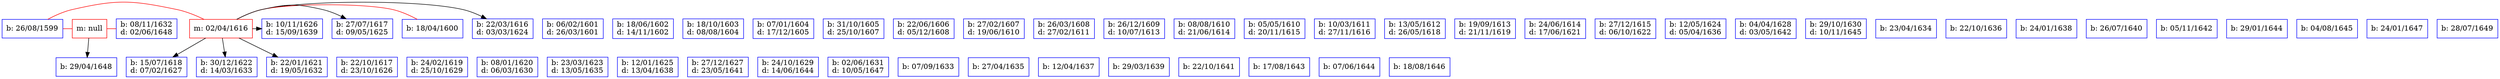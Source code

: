 digraph familyTree {
node [shape=box style=solid color=blue]
p00000000 [label="b: 26/08/1599"]
{ rank = same; p00000000 p00000018; }
p00000001 [label="b: 18/04/1600"]
{ rank = same; p00000001 p00000019; }
p00000002 [label="b: 06/02/1601\nd: 26/03/1601"]
{ rank = same; p00000002 p00000018; }
p00000003 [label="b: 18/06/1602\nd: 14/11/1602"]
{ rank = same; p00000003 p00000019; }
p00000004 [label="b: 18/10/1603\nd: 08/08/1604"]
{ rank = same; p00000004 p00000018; }
p00000005 [label="b: 07/01/1604\nd: 17/12/1605"]
{ rank = same; p00000005 p00000019; }
p00000006 [label="b: 31/10/1605\nd: 25/10/1607"]
{ rank = same; p00000006 p00000018; }
p00000007 [label="b: 22/06/1606\nd: 05/12/1608"]
{ rank = same; p00000007 p00000019; }
p00000008 [label="b: 27/02/1607\nd: 19/06/1610"]
{ rank = same; p00000008 p00000018; }
p00000009 [label="b: 26/03/1608\nd: 27/02/1611"]
{ rank = same; p00000009 p00000019; }
p00000010 [label="b: 26/12/1609\nd: 10/07/1613"]
{ rank = same; p00000010 p00000018; }
p00000011 [label="b: 08/08/1610\nd: 21/06/1614"]
{ rank = same; p00000011 p00000019; }
p00000012 [label="b: 05/05/1610\nd: 20/11/1615"]
{ rank = same; p00000012 p00000018; }
p00000013 [label="b: 10/03/1611\nd: 27/11/1616"]
{ rank = same; p00000013 p00000019; }
p00000014 [label="b: 13/05/1612\nd: 26/05/1618"]
{ rank = same; p00000014 p00000018; }
p00000015 [label="b: 19/09/1613\nd: 21/11/1619"]
{ rank = same; p00000015 p00000019; }
p00000016 [label="b: 24/06/1614\nd: 17/06/1621"]
{ rank = same; p00000016 p00000018; }
p00000017 [label="b: 27/12/1615\nd: 06/10/1622"]
{ rank = same; p00000017 p00000019; }
p00000018 [label="b: 22/03/1616\nd: 03/03/1624"]
p00000019 [label="b: 27/07/1617\nd: 09/05/1625"]
p00000020 [label="b: 22/10/1617\nd: 23/10/1626"]
{ rank = same; p00000020 p00000024; }
p00000021 [label="b: 15/07/1618\nd: 07/02/1627"]
p00000022 [label="b: 24/02/1619\nd: 25/10/1629"]
{ rank = same; p00000022 p00000024; }
p00000023 [label="b: 08/01/1620\nd: 06/03/1630"]
{ rank = same; p00000023 p00000025; }
p00000024 [label="b: 22/01/1621\nd: 19/05/1632"]
p00000025 [label="b: 30/12/1622\nd: 14/03/1633"]
p00000026 [label="b: 23/03/1623\nd: 13/05/1635"]
{ rank = same; p00000026 p00000052; }
p00000027 [label="b: 12/05/1624\nd: 05/04/1636"]
{ rank = same; p00000027 p00000029; }
p00000028 [label="b: 12/01/1625\nd: 13/04/1638"]
{ rank = same; p00000028 p00000052; }
p00000029 [label="b: 10/11/1626\nd: 15/09/1639"]
p00000030 [label="b: 27/12/1627\nd: 23/05/1641"]
{ rank = same; p00000030 p00000052; }
p00000031 [label="b: 04/04/1628\nd: 03/05/1642"]
{ rank = same; p00000031 p00000029; }
p00000032 [label="b: 24/10/1629\nd: 14/06/1644"]
{ rank = same; p00000032 p00000052; }
p00000033 [label="b: 29/10/1630\nd: 10/11/1645"]
{ rank = same; p00000033 p00000029; }
p00000034 [label="b: 02/06/1631\nd: 10/05/1647"]
{ rank = same; p00000034 p00000052; }
p00000035 [label="b: 08/11/1632\nd: 02/06/1648"]
{ rank = same; p00000035 p00000029; }
p00000036 [label="b: 07/09/1633"]
{ rank = same; p00000036 p00000052; }
p00000037 [label="b: 23/04/1634"]
{ rank = same; p00000037 p00000029; }
p00000038 [label="b: 27/04/1635"]
{ rank = same; p00000038 p00000052; }
p00000039 [label="b: 22/10/1636"]
{ rank = same; p00000039 p00000029; }
p00000040 [label="b: 12/04/1637"]
{ rank = same; p00000040 p00000052; }
p00000041 [label="b: 24/01/1638"]
{ rank = same; p00000041 p00000029; }
p00000042 [label="b: 29/03/1639"]
{ rank = same; p00000042 p00000052; }
p00000043 [label="b: 26/07/1640"]
{ rank = same; p00000043 p00000029; }
p00000044 [label="b: 22/10/1641"]
{ rank = same; p00000044 p00000052; }
p00000045 [label="b: 05/11/1642"]
{ rank = same; p00000045 p00000029; }
p00000046 [label="b: 17/08/1643"]
{ rank = same; p00000046 p00000052; }
p00000047 [label="b: 29/01/1644"]
{ rank = same; p00000047 p00000029; }
p00000048 [label="b: 07/06/1644"]
{ rank = same; p00000048 p00000052; }
p00000049 [label="b: 04/08/1645"]
{ rank = same; p00000049 p00000029; }
p00000050 [label="b: 18/08/1646"]
{ rank = same; p00000050 p00000052; }
p00000051 [label="b: 24/01/1647"]
{ rank = same; p00000051 p00000029; }
p00000052 [label="b: 29/04/1648"]
p00000053 [label="b: 28/07/1649"]
{ rank = same; p00000053 p00000029; }
p00000000 -> m00000000 [color=red arrowhead=none]
m00000000 -> p00000001 [color=red arrowhead=none]
m00000000 [shape=box color=red label="m: 02/04/1616"]
{ rank = same; p00000000 p00000001 m00000000; }
m00000000 -> p00000018
m00000000 -> p00000019
m00000000 -> p00000021
m00000000 -> p00000024
m00000000 -> p00000025
m00000000 -> p00000029
p00000000 -> m00000001 [color=red arrowhead=none]
m00000001 -> p00000035 [color=red arrowhead=none]
m00000001 [shape=box color=red label="m: null"]
{ rank = same; p00000000 p00000035 m00000001; }
m00000001 -> p00000052
}
